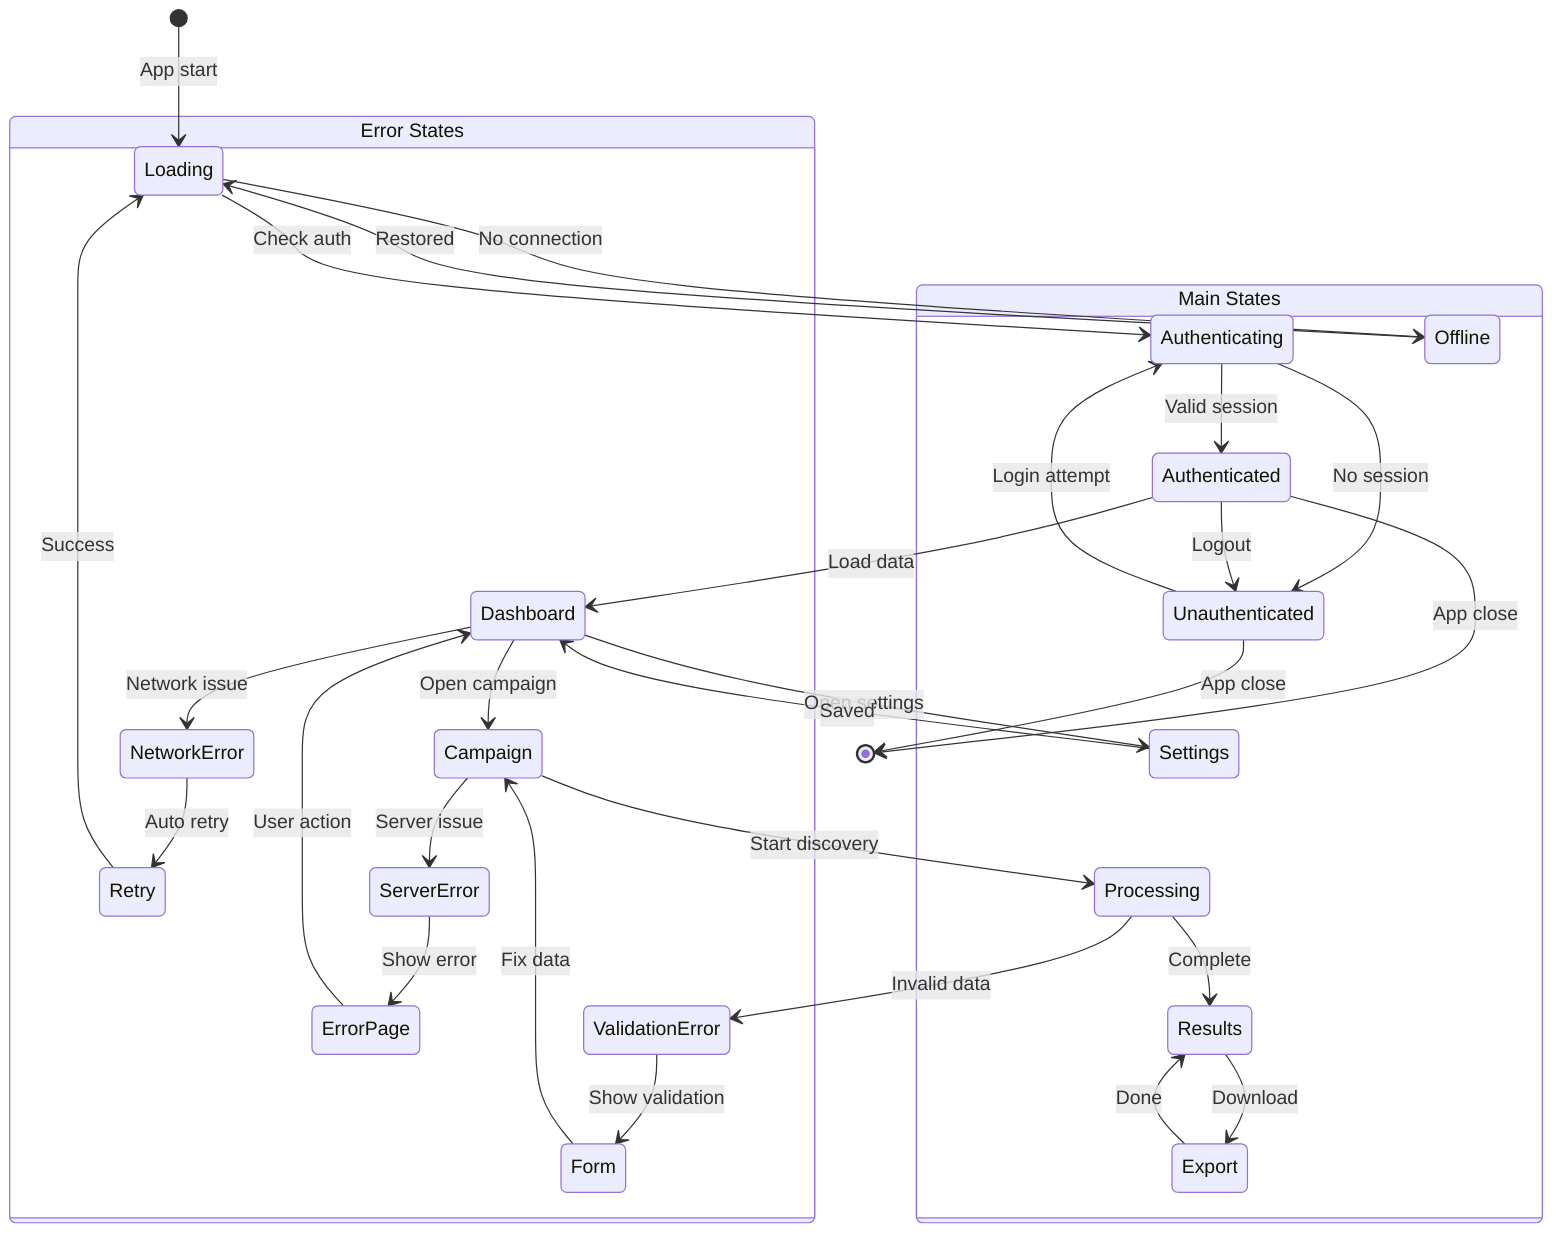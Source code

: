 %%{init: { 'config': 'docs/mmd-shared/config/mermaid.config.json' } }%%
%% accTitle: ProspectPro Application Lifecycle %%
%% accDescr: Application and session lifecycle with navigation and error handling %%
%% compliance: ZeroFakeData %%
%% domain: app-source %%
%% reciprocal: [../../../../mmd-shared/config/index.md] %%
%% type: stateDiagram-v2 %%
%% title: Application Lifecycle %%
%% index: ../../../../mmd-shared/config/index.md %%

stateDiagram-v2
  [*] --> Loading: App start

  state "Main States" as main {
    Loading --> Authenticating: Check auth
    Loading --> Offline: No connection
    Authenticating --> Authenticated: Valid session
    Authenticating --> Unauthenticated: No session
    Unauthenticated --> Authenticating: Login attempt
    Authenticated --> Dashboard: Load data
    Authenticated --> Unauthenticated: Logout
    Dashboard --> Campaign: Open campaign
    Dashboard --> Settings: Open settings
    Campaign --> Processing: Start discovery
    Processing --> Results: Complete
    Results --> Export: Download
    Export --> Results: Done
    Settings --> Dashboard: Saved
    Offline --> Loading: Restored
  }

  state "Error States" as errors {
    NetworkError --> Retry: Auto retry
    ServerError --> ErrorPage: Show error
    ValidationError --> Form: Show validation
    Retry --> Loading: Success
    ErrorPage --> Dashboard: User action
    Form --> Campaign: Fix data
  }

  Dashboard --> NetworkError: Network issue
  Campaign --> ServerError: Server issue
  Processing --> ValidationError: Invalid data

  Authenticated --> [*]: App close
  Unauthenticated --> [*]: App close